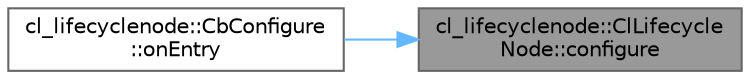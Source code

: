 digraph "cl_lifecyclenode::ClLifecycleNode::configure"
{
 // LATEX_PDF_SIZE
  bgcolor="transparent";
  edge [fontname=Helvetica,fontsize=10,labelfontname=Helvetica,labelfontsize=10];
  node [fontname=Helvetica,fontsize=10,shape=box,height=0.2,width=0.4];
  rankdir="RL";
  Node1 [label="cl_lifecyclenode::ClLifecycle\lNode::configure",height=0.2,width=0.4,color="gray40", fillcolor="grey60", style="filled", fontcolor="black",tooltip=" "];
  Node1 -> Node2 [dir="back",color="steelblue1",style="solid"];
  Node2 [label="cl_lifecyclenode::CbConfigure\l::onEntry",height=0.2,width=0.4,color="grey40", fillcolor="white", style="filled",URL="$classcl__lifecyclenode_1_1CbConfigure.html#aa44b0814758c246d1ae3acbf020c5813",tooltip=" "];
}
